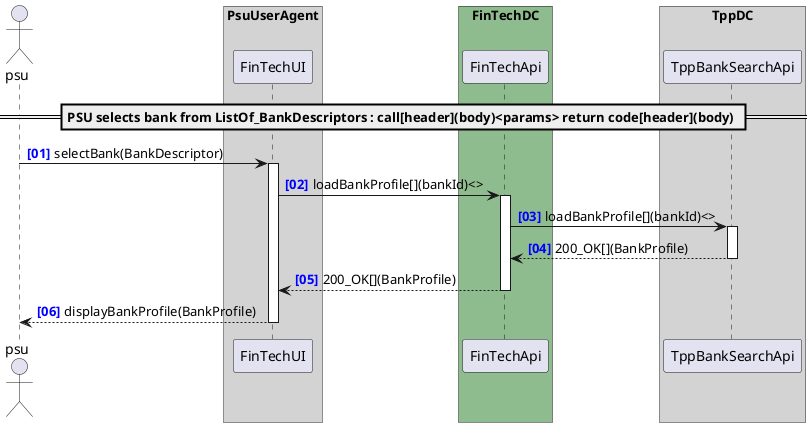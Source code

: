 @startuml

autonumber "<b><color blue>[00]"
actor psu

box "PsuUserAgent" #LightGray
    participant "FinTechUI" as FinTechUI
    'participant "ConsentAuthorisationUI" as ConsentAuthorisationUI
    'participant "OnlineBankingUI" as OnlineBankingUI
end box
box "FinTechDC" #DarkSeaGreen
    participant "FinTechApi" as FinTechApi
end box
box "TppDC" #LightGray
    'participant "TppBankingApi" as TppBankingApi
    participant "TppBankSearchApi" as TppBankSearchApi
    'participant "ConsentAuthorisationApi" as ConsentAuthorisationApi

    'participant "RedirectSessionStoreApi" as RedirectSessionStoreApi
    'participant "BankingProtocolSelector" as BankingProtocolSelector
    'participant "BankingProtocol" as BankingProtocol
end box
box "AspspDC" #LightSkyBlue
	'participant "AspspBankingApi" as AspspBankingApi
    'participant "OnlineBankingApi" as OnlineBankingApi
end box

== PSU selects bank from ListOf_BankDescriptors : call[header](body)<params> return code[header](body) ==

psu -> FinTechUI ++ : selectBank(BankDescriptor)
FinTechUI -> FinTechApi ++ : loadBankProfile[](bankId)<>
FinTechApi -> TppBankSearchApi ++ : loadBankProfile[](bankId)<>
return 200_OK[](BankProfile)
return 200_OK[](BankProfile)
return displayBankProfile(BankProfile)

@enduml